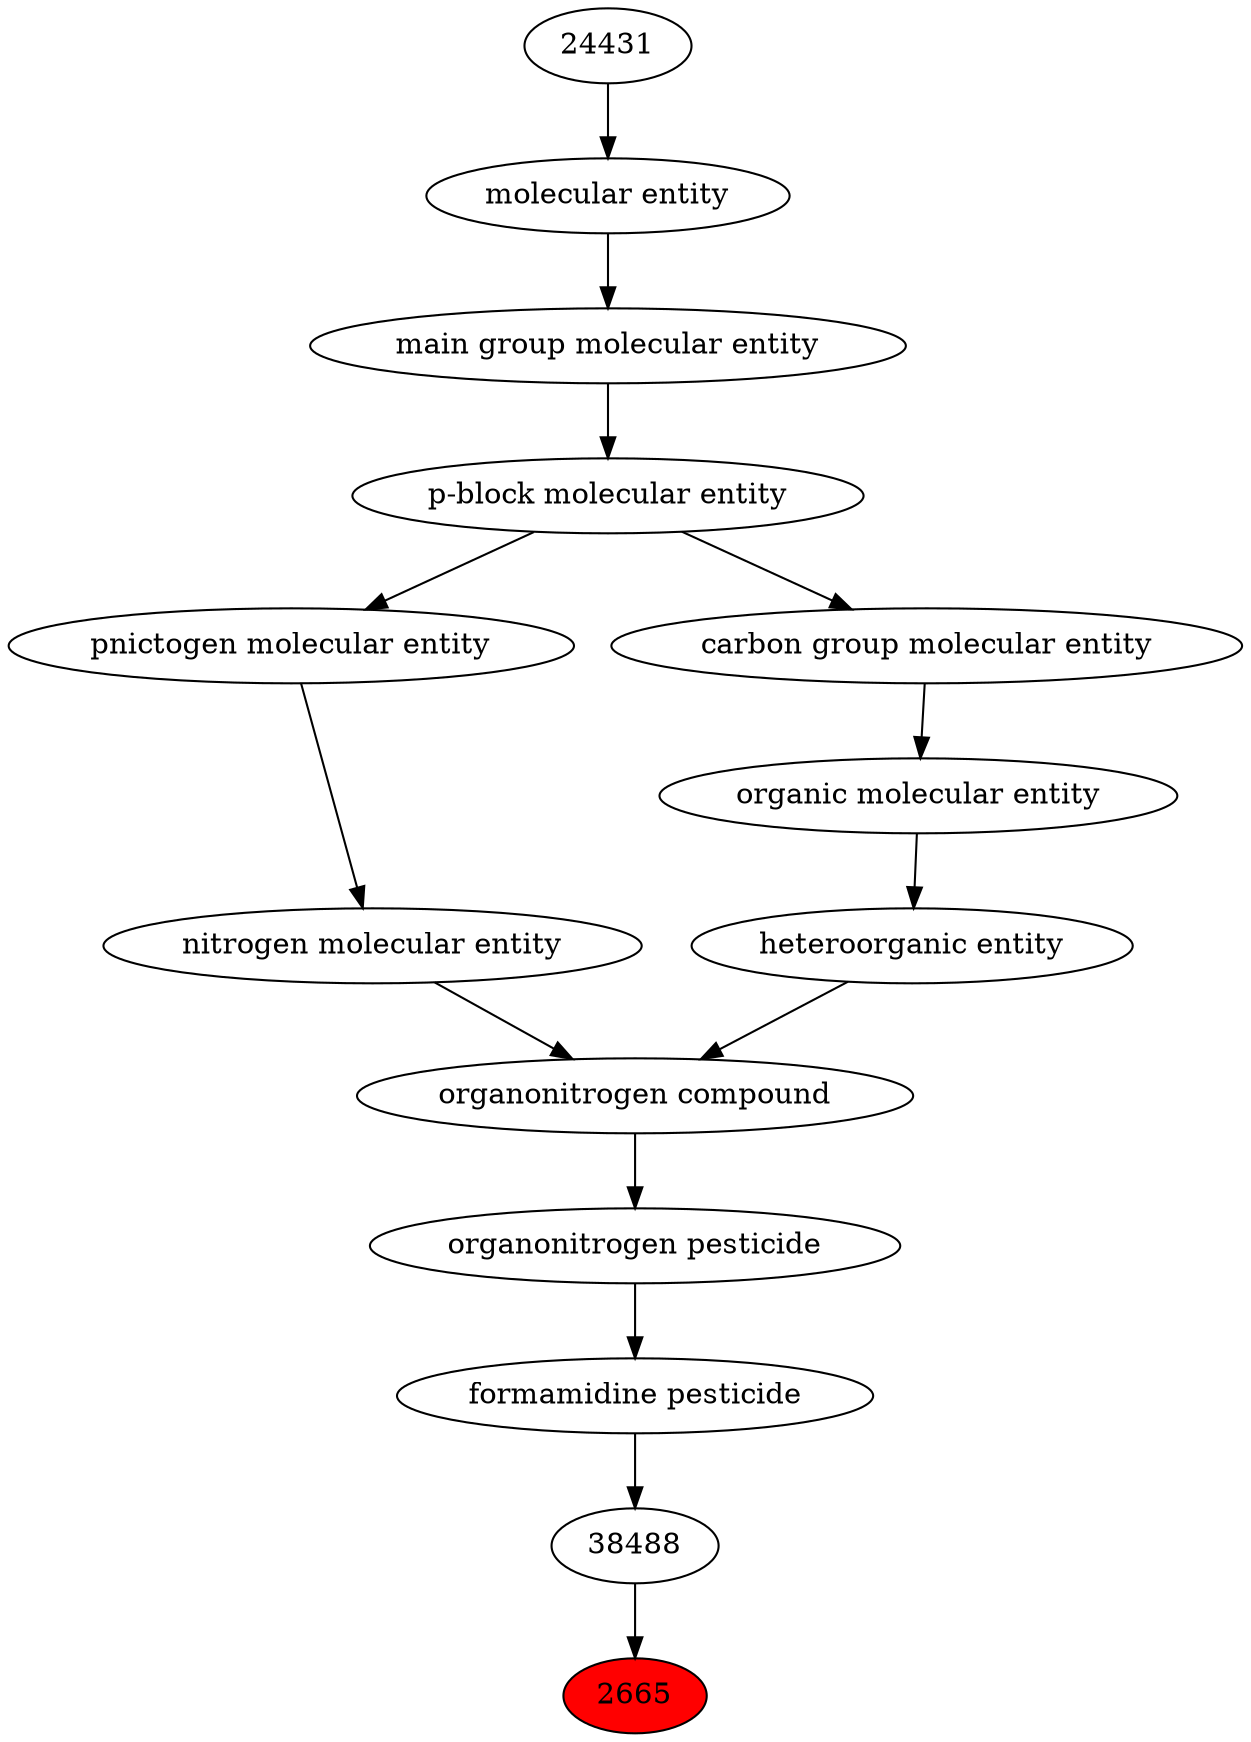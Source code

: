 digraph tree{ 
2665 [label="2665" fillcolor=red style=filled]
38488 -> 2665
38488 [label="38488"]
38490 -> 38488
38490 [label="formamidine pesticide"]
39365 -> 38490
39365 [label="organonitrogen pesticide"]
35352 -> 39365
35352 [label="organonitrogen compound"]
51143 -> 35352
33285 -> 35352
51143 [label="nitrogen molecular entity"]
33302 -> 51143
33285 [label="heteroorganic entity"]
50860 -> 33285
33302 [label="pnictogen molecular entity"]
33675 -> 33302
50860 [label="organic molecular entity"]
33582 -> 50860
33675 [label="p-block molecular entity"]
33579 -> 33675
33582 [label="carbon group molecular entity"]
33675 -> 33582
33579 [label="main group molecular entity"]
23367 -> 33579
23367 [label="molecular entity"]
24431 -> 23367
24431 [label="24431"]
}